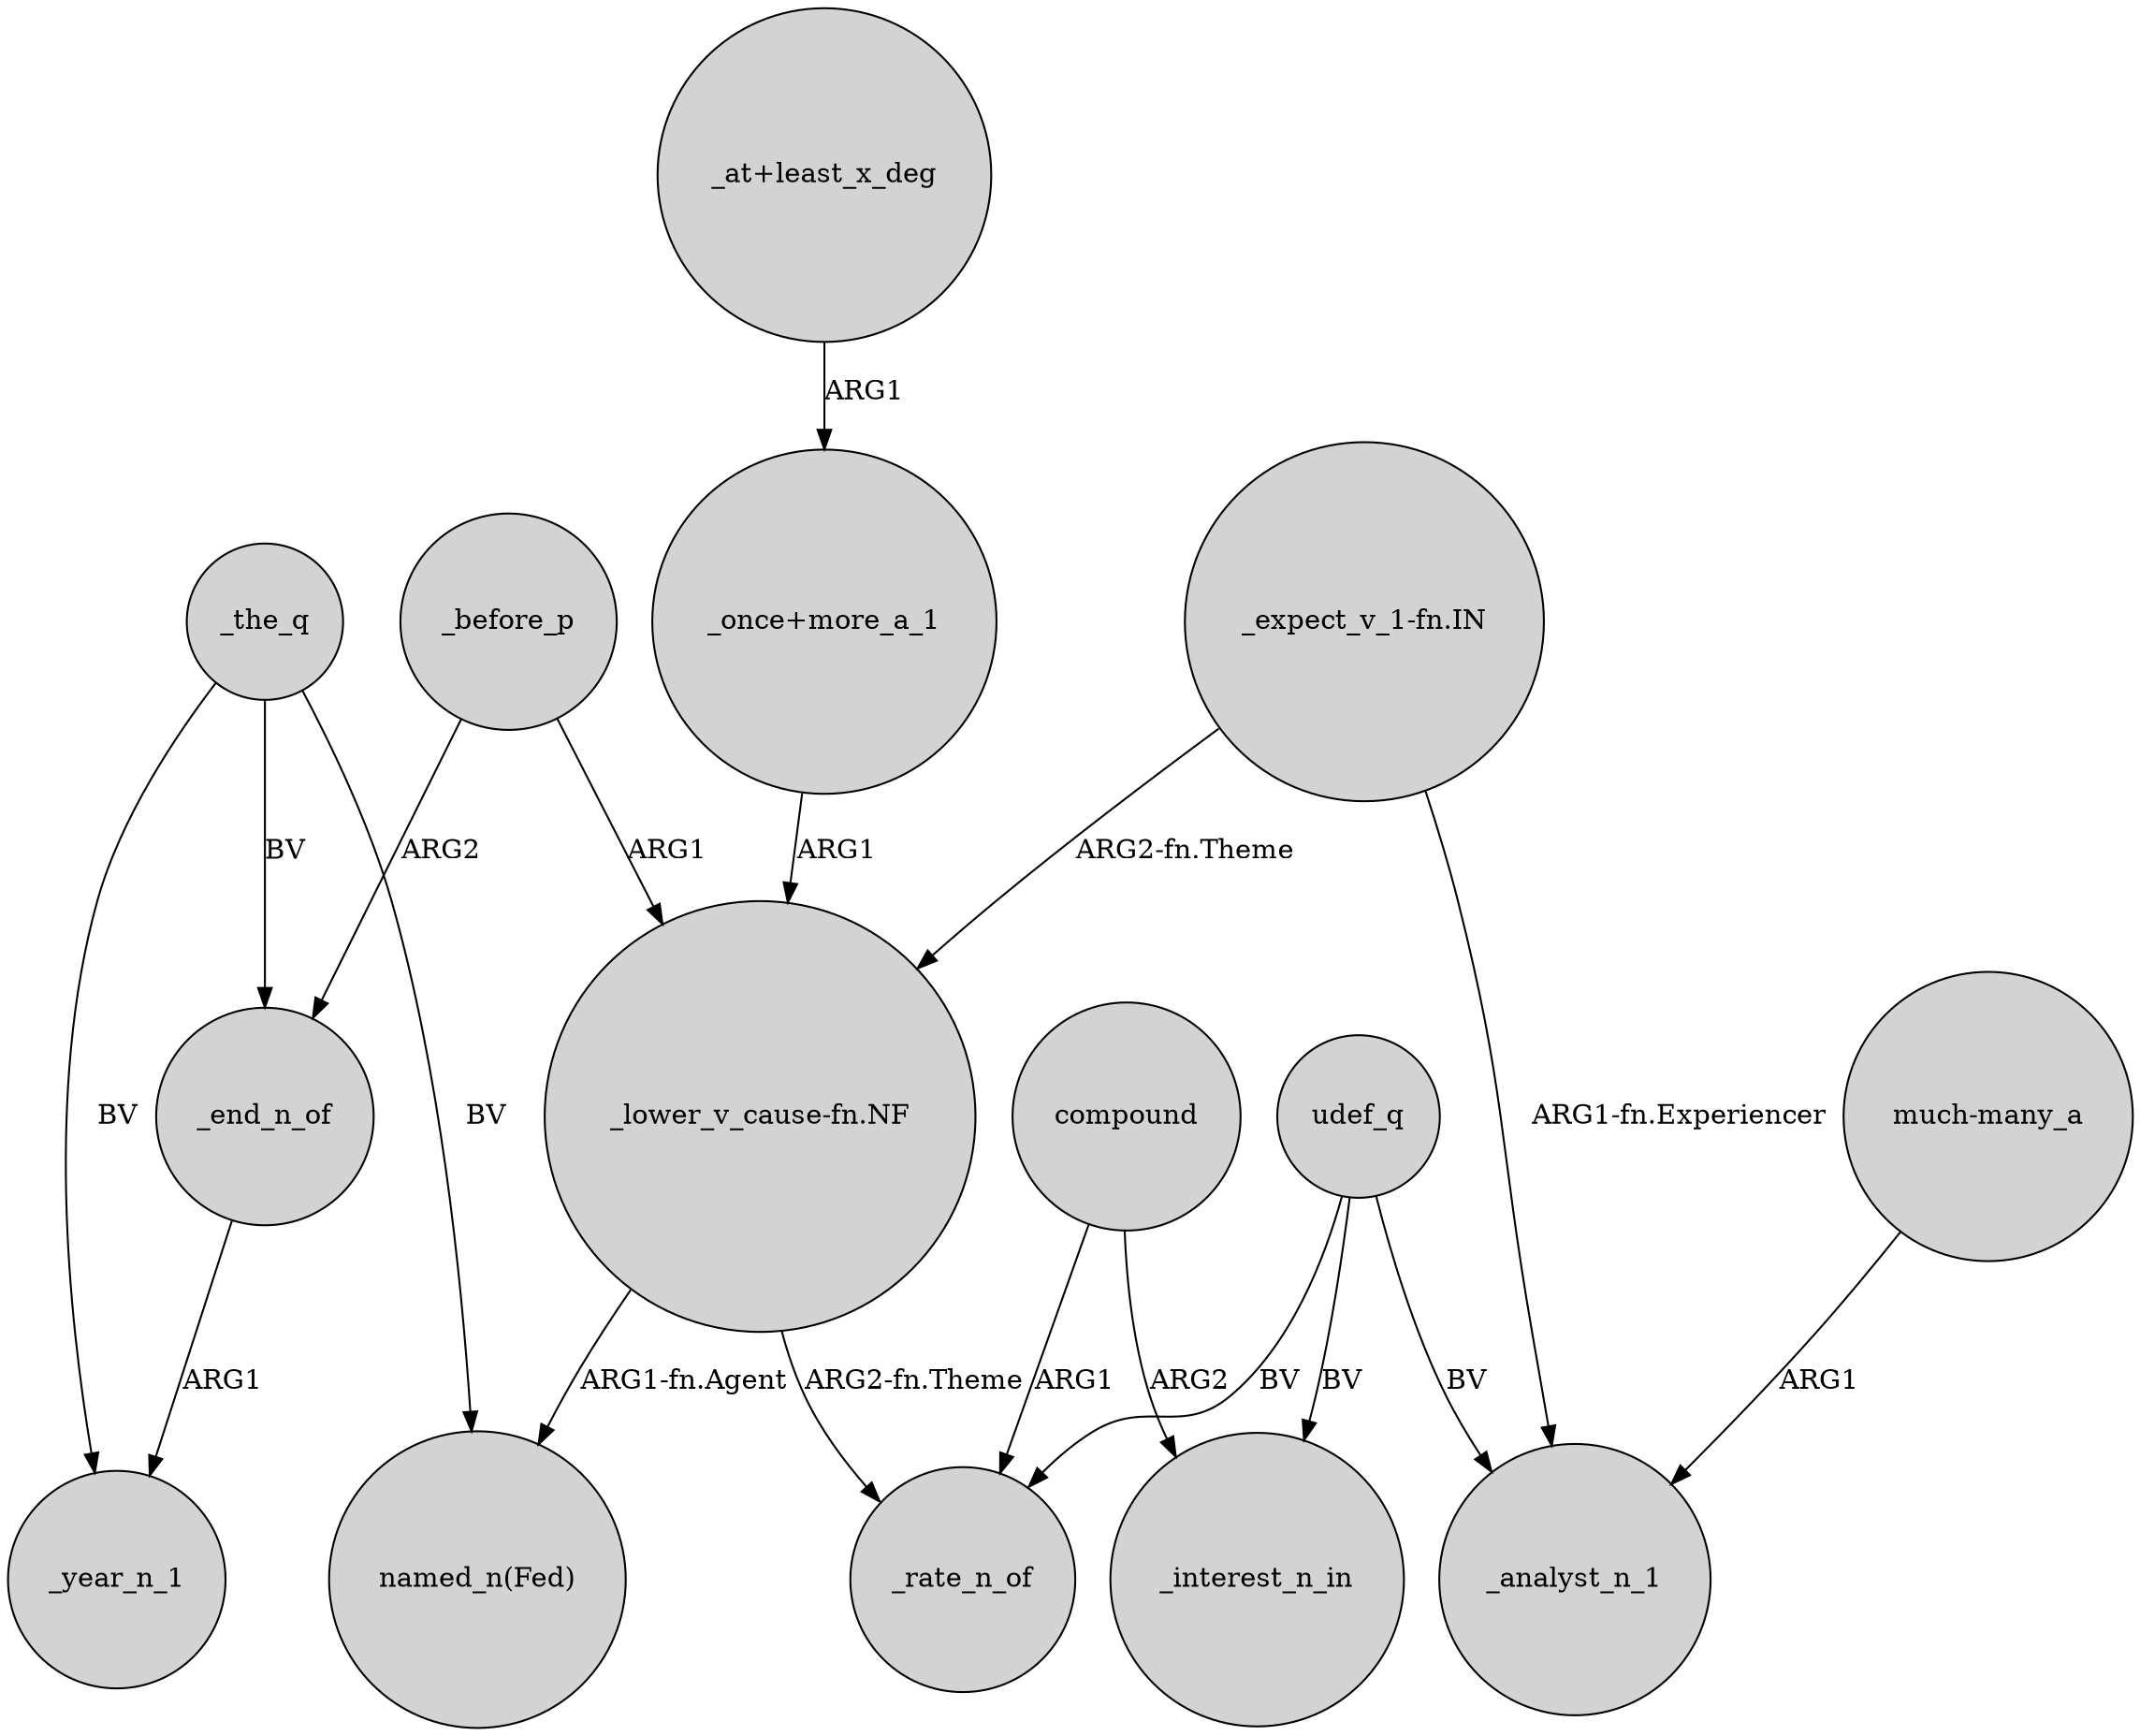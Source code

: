 digraph {
	node [shape=circle style=filled]
	compound -> _rate_n_of [label=ARG1]
	"_lower_v_cause-fn.NF" -> "named_n(Fed)" [label="ARG1-fn.Agent"]
	"_lower_v_cause-fn.NF" -> _rate_n_of [label="ARG2-fn.Theme"]
	_the_q -> "named_n(Fed)" [label=BV]
	udef_q -> _rate_n_of [label=BV]
	udef_q -> _interest_n_in [label=BV]
	"_once+more_a_1" -> "_lower_v_cause-fn.NF" [label=ARG1]
	"much-many_a" -> _analyst_n_1 [label=ARG1]
	_before_p -> _end_n_of [label=ARG2]
	_end_n_of -> _year_n_1 [label=ARG1]
	"_at+least_x_deg" -> "_once+more_a_1" [label=ARG1]
	compound -> _interest_n_in [label=ARG2]
	_the_q -> _end_n_of [label=BV]
	udef_q -> _analyst_n_1 [label=BV]
	_before_p -> "_lower_v_cause-fn.NF" [label=ARG1]
	_the_q -> _year_n_1 [label=BV]
	"_expect_v_1-fn.IN" -> "_lower_v_cause-fn.NF" [label="ARG2-fn.Theme"]
	"_expect_v_1-fn.IN" -> _analyst_n_1 [label="ARG1-fn.Experiencer"]
}
